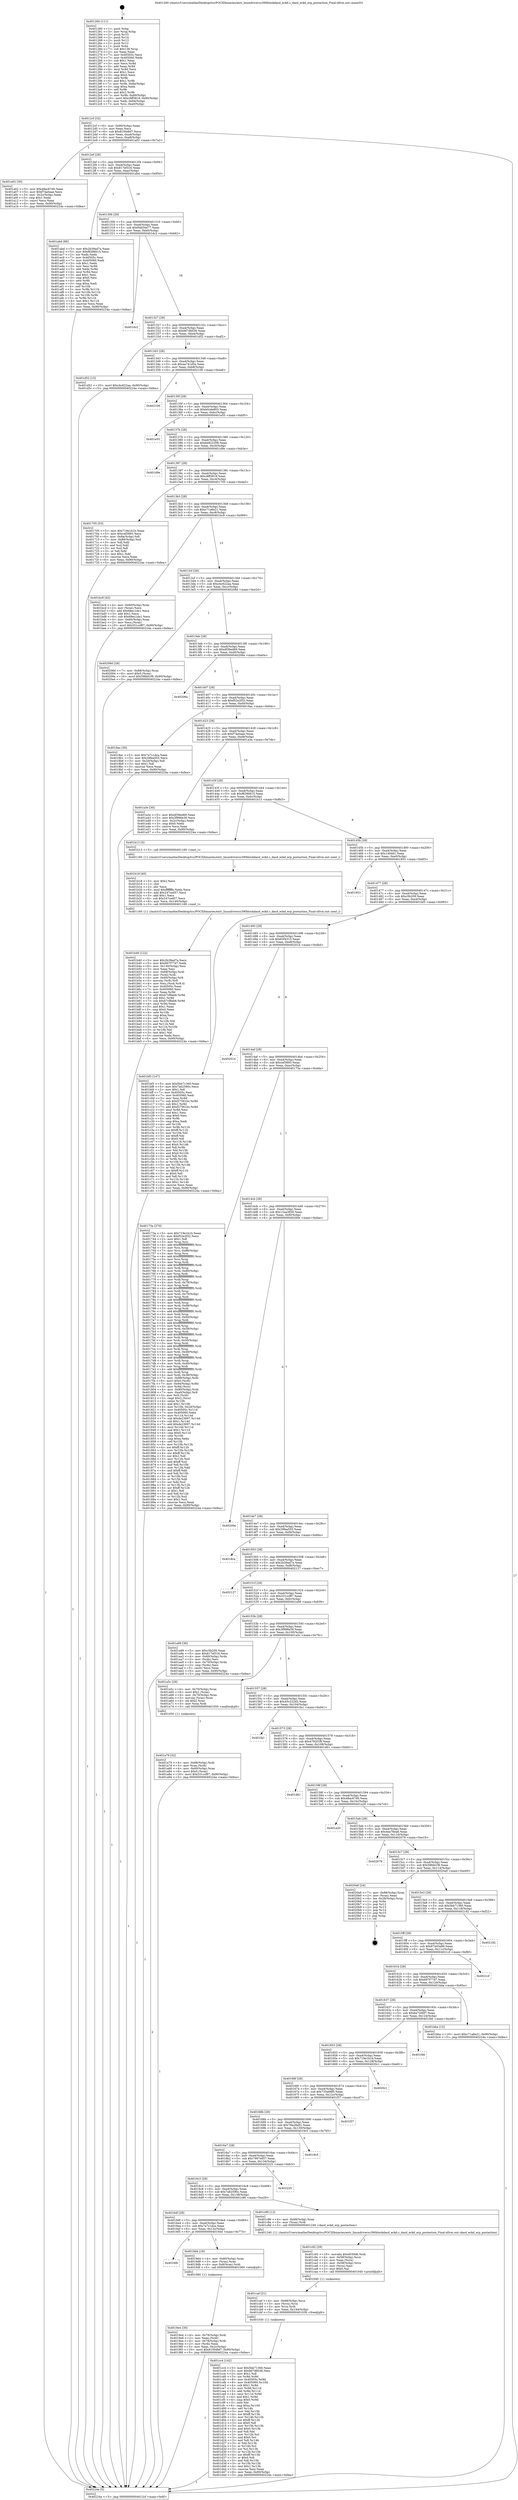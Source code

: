 digraph "0x401260" {
  label = "0x401260 (/mnt/c/Users/mathe/Desktop/tcc/POCII/binaries/extr_linuxdriverss390blockdasd_eckd.c_dasd_eckd_erp_postaction_Final-ollvm.out::main(0))"
  labelloc = "t"
  node[shape=record]

  Entry [label="",width=0.3,height=0.3,shape=circle,fillcolor=black,style=filled]
  "0x4012cf" [label="{
     0x4012cf [32]\l
     | [instrs]\l
     &nbsp;&nbsp;0x4012cf \<+6\>: mov -0x90(%rbp),%eax\l
     &nbsp;&nbsp;0x4012d5 \<+2\>: mov %eax,%ecx\l
     &nbsp;&nbsp;0x4012d7 \<+6\>: sub $0x8100dbf7,%ecx\l
     &nbsp;&nbsp;0x4012dd \<+6\>: mov %eax,-0xa4(%rbp)\l
     &nbsp;&nbsp;0x4012e3 \<+6\>: mov %ecx,-0xa8(%rbp)\l
     &nbsp;&nbsp;0x4012e9 \<+6\>: je 0000000000401a02 \<main+0x7a2\>\l
  }"]
  "0x401a02" [label="{
     0x401a02 [30]\l
     | [instrs]\l
     &nbsp;&nbsp;0x401a02 \<+5\>: mov $0x48ac67d0,%eax\l
     &nbsp;&nbsp;0x401a07 \<+5\>: mov $0xf74a0aae,%ecx\l
     &nbsp;&nbsp;0x401a0c \<+3\>: mov -0x2c(%rbp),%edx\l
     &nbsp;&nbsp;0x401a0f \<+3\>: cmp $0x1,%edx\l
     &nbsp;&nbsp;0x401a12 \<+3\>: cmovl %ecx,%eax\l
     &nbsp;&nbsp;0x401a15 \<+6\>: mov %eax,-0x90(%rbp)\l
     &nbsp;&nbsp;0x401a1b \<+5\>: jmp 000000000040224a \<main+0xfea\>\l
  }"]
  "0x4012ef" [label="{
     0x4012ef [28]\l
     | [instrs]\l
     &nbsp;&nbsp;0x4012ef \<+5\>: jmp 00000000004012f4 \<main+0x94\>\l
     &nbsp;&nbsp;0x4012f4 \<+6\>: mov -0xa4(%rbp),%eax\l
     &nbsp;&nbsp;0x4012fa \<+5\>: sub $0x817ef316,%eax\l
     &nbsp;&nbsp;0x4012ff \<+6\>: mov %eax,-0xac(%rbp)\l
     &nbsp;&nbsp;0x401305 \<+6\>: je 0000000000401abd \<main+0x85d\>\l
  }"]
  Exit [label="",width=0.3,height=0.3,shape=circle,fillcolor=black,style=filled,peripheries=2]
  "0x401abd" [label="{
     0x401abd [86]\l
     | [instrs]\l
     &nbsp;&nbsp;0x401abd \<+5\>: mov $0x2b39ad7a,%eax\l
     &nbsp;&nbsp;0x401ac2 \<+5\>: mov $0xf8286615,%ecx\l
     &nbsp;&nbsp;0x401ac7 \<+2\>: xor %edx,%edx\l
     &nbsp;&nbsp;0x401ac9 \<+7\>: mov 0x40505c,%esi\l
     &nbsp;&nbsp;0x401ad0 \<+7\>: mov 0x405060,%edi\l
     &nbsp;&nbsp;0x401ad7 \<+3\>: sub $0x1,%edx\l
     &nbsp;&nbsp;0x401ada \<+3\>: mov %esi,%r8d\l
     &nbsp;&nbsp;0x401add \<+3\>: add %edx,%r8d\l
     &nbsp;&nbsp;0x401ae0 \<+4\>: imul %r8d,%esi\l
     &nbsp;&nbsp;0x401ae4 \<+3\>: and $0x1,%esi\l
     &nbsp;&nbsp;0x401ae7 \<+3\>: cmp $0x0,%esi\l
     &nbsp;&nbsp;0x401aea \<+4\>: sete %r9b\l
     &nbsp;&nbsp;0x401aee \<+3\>: cmp $0xa,%edi\l
     &nbsp;&nbsp;0x401af1 \<+4\>: setl %r10b\l
     &nbsp;&nbsp;0x401af5 \<+3\>: mov %r9b,%r11b\l
     &nbsp;&nbsp;0x401af8 \<+3\>: and %r10b,%r11b\l
     &nbsp;&nbsp;0x401afb \<+3\>: xor %r10b,%r9b\l
     &nbsp;&nbsp;0x401afe \<+3\>: or %r9b,%r11b\l
     &nbsp;&nbsp;0x401b01 \<+4\>: test $0x1,%r11b\l
     &nbsp;&nbsp;0x401b05 \<+3\>: cmovne %ecx,%eax\l
     &nbsp;&nbsp;0x401b08 \<+6\>: mov %eax,-0x90(%rbp)\l
     &nbsp;&nbsp;0x401b0e \<+5\>: jmp 000000000040224a \<main+0xfea\>\l
  }"]
  "0x40130b" [label="{
     0x40130b [28]\l
     | [instrs]\l
     &nbsp;&nbsp;0x40130b \<+5\>: jmp 0000000000401310 \<main+0xb0\>\l
     &nbsp;&nbsp;0x401310 \<+6\>: mov -0xa4(%rbp),%eax\l
     &nbsp;&nbsp;0x401316 \<+5\>: sub $0x94d34477,%eax\l
     &nbsp;&nbsp;0x40131b \<+6\>: mov %eax,-0xb0(%rbp)\l
     &nbsp;&nbsp;0x401321 \<+6\>: je 0000000000401dc2 \<main+0xb62\>\l
  }"]
  "0x401cc4" [label="{
     0x401cc4 [142]\l
     | [instrs]\l
     &nbsp;&nbsp;0x401cc4 \<+5\>: mov $0x5bb71360,%eax\l
     &nbsp;&nbsp;0x401cc9 \<+5\>: mov $0x9d7d6036,%esi\l
     &nbsp;&nbsp;0x401cce \<+2\>: mov $0x1,%dl\l
     &nbsp;&nbsp;0x401cd0 \<+3\>: xor %r8d,%r8d\l
     &nbsp;&nbsp;0x401cd3 \<+8\>: mov 0x40505c,%r9d\l
     &nbsp;&nbsp;0x401cdb \<+8\>: mov 0x405060,%r10d\l
     &nbsp;&nbsp;0x401ce3 \<+4\>: sub $0x1,%r8d\l
     &nbsp;&nbsp;0x401ce7 \<+3\>: mov %r9d,%r11d\l
     &nbsp;&nbsp;0x401cea \<+3\>: add %r8d,%r11d\l
     &nbsp;&nbsp;0x401ced \<+4\>: imul %r11d,%r9d\l
     &nbsp;&nbsp;0x401cf1 \<+4\>: and $0x1,%r9d\l
     &nbsp;&nbsp;0x401cf5 \<+4\>: cmp $0x0,%r9d\l
     &nbsp;&nbsp;0x401cf9 \<+3\>: sete %bl\l
     &nbsp;&nbsp;0x401cfc \<+4\>: cmp $0xa,%r10d\l
     &nbsp;&nbsp;0x401d00 \<+4\>: setl %r14b\l
     &nbsp;&nbsp;0x401d04 \<+3\>: mov %bl,%r15b\l
     &nbsp;&nbsp;0x401d07 \<+4\>: xor $0xff,%r15b\l
     &nbsp;&nbsp;0x401d0b \<+3\>: mov %r14b,%r12b\l
     &nbsp;&nbsp;0x401d0e \<+4\>: xor $0xff,%r12b\l
     &nbsp;&nbsp;0x401d12 \<+3\>: xor $0x0,%dl\l
     &nbsp;&nbsp;0x401d15 \<+3\>: mov %r15b,%r13b\l
     &nbsp;&nbsp;0x401d18 \<+4\>: and $0x0,%r13b\l
     &nbsp;&nbsp;0x401d1c \<+2\>: and %dl,%bl\l
     &nbsp;&nbsp;0x401d1e \<+3\>: mov %r12b,%cl\l
     &nbsp;&nbsp;0x401d21 \<+3\>: and $0x0,%cl\l
     &nbsp;&nbsp;0x401d24 \<+3\>: and %dl,%r14b\l
     &nbsp;&nbsp;0x401d27 \<+3\>: or %bl,%r13b\l
     &nbsp;&nbsp;0x401d2a \<+3\>: or %r14b,%cl\l
     &nbsp;&nbsp;0x401d2d \<+3\>: xor %cl,%r13b\l
     &nbsp;&nbsp;0x401d30 \<+3\>: or %r12b,%r15b\l
     &nbsp;&nbsp;0x401d33 \<+4\>: xor $0xff,%r15b\l
     &nbsp;&nbsp;0x401d37 \<+3\>: or $0x0,%dl\l
     &nbsp;&nbsp;0x401d3a \<+3\>: and %dl,%r15b\l
     &nbsp;&nbsp;0x401d3d \<+3\>: or %r15b,%r13b\l
     &nbsp;&nbsp;0x401d40 \<+4\>: test $0x1,%r13b\l
     &nbsp;&nbsp;0x401d44 \<+3\>: cmovne %esi,%eax\l
     &nbsp;&nbsp;0x401d47 \<+6\>: mov %eax,-0x90(%rbp)\l
     &nbsp;&nbsp;0x401d4d \<+5\>: jmp 000000000040224a \<main+0xfea\>\l
  }"]
  "0x401dc2" [label="{
     0x401dc2\l
  }", style=dashed]
  "0x401327" [label="{
     0x401327 [28]\l
     | [instrs]\l
     &nbsp;&nbsp;0x401327 \<+5\>: jmp 000000000040132c \<main+0xcc\>\l
     &nbsp;&nbsp;0x40132c \<+6\>: mov -0xa4(%rbp),%eax\l
     &nbsp;&nbsp;0x401332 \<+5\>: sub $0x9d7d6036,%eax\l
     &nbsp;&nbsp;0x401337 \<+6\>: mov %eax,-0xb4(%rbp)\l
     &nbsp;&nbsp;0x40133d \<+6\>: je 0000000000401d52 \<main+0xaf2\>\l
  }"]
  "0x401caf" [label="{
     0x401caf [21]\l
     | [instrs]\l
     &nbsp;&nbsp;0x401caf \<+4\>: mov -0x68(%rbp),%rcx\l
     &nbsp;&nbsp;0x401cb3 \<+3\>: mov (%rcx),%rcx\l
     &nbsp;&nbsp;0x401cb6 \<+3\>: mov %rcx,%rdi\l
     &nbsp;&nbsp;0x401cb9 \<+6\>: mov %eax,-0x144(%rbp)\l
     &nbsp;&nbsp;0x401cbf \<+5\>: call 0000000000401030 \<free@plt\>\l
     | [calls]\l
     &nbsp;&nbsp;0x401030 \{1\} (unknown)\l
  }"]
  "0x401d52" [label="{
     0x401d52 [15]\l
     | [instrs]\l
     &nbsp;&nbsp;0x401d52 \<+10\>: movl $0xcbc622aa,-0x90(%rbp)\l
     &nbsp;&nbsp;0x401d5c \<+5\>: jmp 000000000040224a \<main+0xfea\>\l
  }"]
  "0x401343" [label="{
     0x401343 [28]\l
     | [instrs]\l
     &nbsp;&nbsp;0x401343 \<+5\>: jmp 0000000000401348 \<main+0xe8\>\l
     &nbsp;&nbsp;0x401348 \<+6\>: mov -0xa4(%rbp),%eax\l
     &nbsp;&nbsp;0x40134e \<+5\>: sub $0xaa741d5a,%eax\l
     &nbsp;&nbsp;0x401353 \<+6\>: mov %eax,-0xb8(%rbp)\l
     &nbsp;&nbsp;0x401359 \<+6\>: je 0000000000402106 \<main+0xea6\>\l
  }"]
  "0x401c92" [label="{
     0x401c92 [29]\l
     | [instrs]\l
     &nbsp;&nbsp;0x401c92 \<+10\>: movabs $0x4030d6,%rdi\l
     &nbsp;&nbsp;0x401c9c \<+4\>: mov -0x58(%rbp),%rcx\l
     &nbsp;&nbsp;0x401ca0 \<+2\>: mov %eax,(%rcx)\l
     &nbsp;&nbsp;0x401ca2 \<+4\>: mov -0x58(%rbp),%rcx\l
     &nbsp;&nbsp;0x401ca6 \<+2\>: mov (%rcx),%esi\l
     &nbsp;&nbsp;0x401ca8 \<+2\>: mov $0x0,%al\l
     &nbsp;&nbsp;0x401caa \<+5\>: call 0000000000401040 \<printf@plt\>\l
     | [calls]\l
     &nbsp;&nbsp;0x401040 \{1\} (unknown)\l
  }"]
  "0x402106" [label="{
     0x402106\l
  }", style=dashed]
  "0x40135f" [label="{
     0x40135f [28]\l
     | [instrs]\l
     &nbsp;&nbsp;0x40135f \<+5\>: jmp 0000000000401364 \<main+0x104\>\l
     &nbsp;&nbsp;0x401364 \<+6\>: mov -0xa4(%rbp),%eax\l
     &nbsp;&nbsp;0x40136a \<+5\>: sub $0xb0cde803,%eax\l
     &nbsp;&nbsp;0x40136f \<+6\>: mov %eax,-0xbc(%rbp)\l
     &nbsp;&nbsp;0x401375 \<+6\>: je 0000000000401e55 \<main+0xbf5\>\l
  }"]
  "0x401b40" [label="{
     0x401b40 [122]\l
     | [instrs]\l
     &nbsp;&nbsp;0x401b40 \<+5\>: mov $0x2b39ad7a,%ecx\l
     &nbsp;&nbsp;0x401b45 \<+5\>: mov $0x697f77d7,%edx\l
     &nbsp;&nbsp;0x401b4a \<+6\>: mov -0x140(%rbp),%esi\l
     &nbsp;&nbsp;0x401b50 \<+3\>: imul %eax,%esi\l
     &nbsp;&nbsp;0x401b53 \<+4\>: mov -0x68(%rbp),%rdi\l
     &nbsp;&nbsp;0x401b57 \<+3\>: mov (%rdi),%rdi\l
     &nbsp;&nbsp;0x401b5a \<+4\>: mov -0x60(%rbp),%r8\l
     &nbsp;&nbsp;0x401b5e \<+3\>: movslq (%r8),%r8\l
     &nbsp;&nbsp;0x401b61 \<+4\>: mov %esi,(%rdi,%r8,4)\l
     &nbsp;&nbsp;0x401b65 \<+7\>: mov 0x40505c,%eax\l
     &nbsp;&nbsp;0x401b6c \<+7\>: mov 0x405060,%esi\l
     &nbsp;&nbsp;0x401b73 \<+3\>: mov %eax,%r9d\l
     &nbsp;&nbsp;0x401b76 \<+7\>: add $0xb7cf8ab6,%r9d\l
     &nbsp;&nbsp;0x401b7d \<+4\>: sub $0x1,%r9d\l
     &nbsp;&nbsp;0x401b81 \<+7\>: sub $0xb7cf8ab6,%r9d\l
     &nbsp;&nbsp;0x401b88 \<+4\>: imul %r9d,%eax\l
     &nbsp;&nbsp;0x401b8c \<+3\>: and $0x1,%eax\l
     &nbsp;&nbsp;0x401b8f \<+3\>: cmp $0x0,%eax\l
     &nbsp;&nbsp;0x401b92 \<+4\>: sete %r10b\l
     &nbsp;&nbsp;0x401b96 \<+3\>: cmp $0xa,%esi\l
     &nbsp;&nbsp;0x401b99 \<+4\>: setl %r11b\l
     &nbsp;&nbsp;0x401b9d \<+3\>: mov %r10b,%bl\l
     &nbsp;&nbsp;0x401ba0 \<+3\>: and %r11b,%bl\l
     &nbsp;&nbsp;0x401ba3 \<+3\>: xor %r11b,%r10b\l
     &nbsp;&nbsp;0x401ba6 \<+3\>: or %r10b,%bl\l
     &nbsp;&nbsp;0x401ba9 \<+3\>: test $0x1,%bl\l
     &nbsp;&nbsp;0x401bac \<+3\>: cmovne %edx,%ecx\l
     &nbsp;&nbsp;0x401baf \<+6\>: mov %ecx,-0x90(%rbp)\l
     &nbsp;&nbsp;0x401bb5 \<+5\>: jmp 000000000040224a \<main+0xfea\>\l
  }"]
  "0x401e55" [label="{
     0x401e55\l
  }", style=dashed]
  "0x40137b" [label="{
     0x40137b [28]\l
     | [instrs]\l
     &nbsp;&nbsp;0x40137b \<+5\>: jmp 0000000000401380 \<main+0x120\>\l
     &nbsp;&nbsp;0x401380 \<+6\>: mov -0xa4(%rbp),%eax\l
     &nbsp;&nbsp;0x401386 \<+5\>: sub $0xbe822208,%eax\l
     &nbsp;&nbsp;0x40138b \<+6\>: mov %eax,-0xc0(%rbp)\l
     &nbsp;&nbsp;0x401391 \<+6\>: je 0000000000401d9e \<main+0xb3e\>\l
  }"]
  "0x401b18" [label="{
     0x401b18 [40]\l
     | [instrs]\l
     &nbsp;&nbsp;0x401b18 \<+5\>: mov $0x2,%ecx\l
     &nbsp;&nbsp;0x401b1d \<+1\>: cltd\l
     &nbsp;&nbsp;0x401b1e \<+2\>: idiv %ecx\l
     &nbsp;&nbsp;0x401b20 \<+6\>: imul $0xfffffffe,%edx,%ecx\l
     &nbsp;&nbsp;0x401b26 \<+6\>: add $0x247ced57,%ecx\l
     &nbsp;&nbsp;0x401b2c \<+3\>: add $0x1,%ecx\l
     &nbsp;&nbsp;0x401b2f \<+6\>: sub $0x247ced57,%ecx\l
     &nbsp;&nbsp;0x401b35 \<+6\>: mov %ecx,-0x140(%rbp)\l
     &nbsp;&nbsp;0x401b3b \<+5\>: call 0000000000401160 \<next_i\>\l
     | [calls]\l
     &nbsp;&nbsp;0x401160 \{1\} (/mnt/c/Users/mathe/Desktop/tcc/POCII/binaries/extr_linuxdriverss390blockdasd_eckd.c_dasd_eckd_erp_postaction_Final-ollvm.out::next_i)\l
  }"]
  "0x401d9e" [label="{
     0x401d9e\l
  }", style=dashed]
  "0x401397" [label="{
     0x401397 [28]\l
     | [instrs]\l
     &nbsp;&nbsp;0x401397 \<+5\>: jmp 000000000040139c \<main+0x13c\>\l
     &nbsp;&nbsp;0x40139c \<+6\>: mov -0xa4(%rbp),%eax\l
     &nbsp;&nbsp;0x4013a2 \<+5\>: sub $0xc6ff3818,%eax\l
     &nbsp;&nbsp;0x4013a7 \<+6\>: mov %eax,-0xc4(%rbp)\l
     &nbsp;&nbsp;0x4013ad \<+6\>: je 0000000000401705 \<main+0x4a5\>\l
  }"]
  "0x401a79" [label="{
     0x401a79 [32]\l
     | [instrs]\l
     &nbsp;&nbsp;0x401a79 \<+4\>: mov -0x68(%rbp),%rdi\l
     &nbsp;&nbsp;0x401a7d \<+3\>: mov %rax,(%rdi)\l
     &nbsp;&nbsp;0x401a80 \<+4\>: mov -0x60(%rbp),%rax\l
     &nbsp;&nbsp;0x401a84 \<+6\>: movl $0x0,(%rax)\l
     &nbsp;&nbsp;0x401a8a \<+10\>: movl $0x331ccf87,-0x90(%rbp)\l
     &nbsp;&nbsp;0x401a94 \<+5\>: jmp 000000000040224a \<main+0xfea\>\l
  }"]
  "0x401705" [label="{
     0x401705 [53]\l
     | [instrs]\l
     &nbsp;&nbsp;0x401705 \<+5\>: mov $0x719e1b1b,%eax\l
     &nbsp;&nbsp;0x40170a \<+5\>: mov $0xcef3893,%ecx\l
     &nbsp;&nbsp;0x40170f \<+6\>: mov -0x8a(%rbp),%dl\l
     &nbsp;&nbsp;0x401715 \<+7\>: mov -0x89(%rbp),%sil\l
     &nbsp;&nbsp;0x40171c \<+3\>: mov %dl,%dil\l
     &nbsp;&nbsp;0x40171f \<+3\>: and %sil,%dil\l
     &nbsp;&nbsp;0x401722 \<+3\>: xor %sil,%dl\l
     &nbsp;&nbsp;0x401725 \<+3\>: or %dl,%dil\l
     &nbsp;&nbsp;0x401728 \<+4\>: test $0x1,%dil\l
     &nbsp;&nbsp;0x40172c \<+3\>: cmovne %ecx,%eax\l
     &nbsp;&nbsp;0x40172f \<+6\>: mov %eax,-0x90(%rbp)\l
     &nbsp;&nbsp;0x401735 \<+5\>: jmp 000000000040224a \<main+0xfea\>\l
  }"]
  "0x4013b3" [label="{
     0x4013b3 [28]\l
     | [instrs]\l
     &nbsp;&nbsp;0x4013b3 \<+5\>: jmp 00000000004013b8 \<main+0x158\>\l
     &nbsp;&nbsp;0x4013b8 \<+6\>: mov -0xa4(%rbp),%eax\l
     &nbsp;&nbsp;0x4013be \<+5\>: sub $0xc71a6e21,%eax\l
     &nbsp;&nbsp;0x4013c3 \<+6\>: mov %eax,-0xc8(%rbp)\l
     &nbsp;&nbsp;0x4013c9 \<+6\>: je 0000000000401bc9 \<main+0x969\>\l
  }"]
  "0x40224a" [label="{
     0x40224a [5]\l
     | [instrs]\l
     &nbsp;&nbsp;0x40224a \<+5\>: jmp 00000000004012cf \<main+0x6f\>\l
  }"]
  "0x401260" [label="{
     0x401260 [111]\l
     | [instrs]\l
     &nbsp;&nbsp;0x401260 \<+1\>: push %rbp\l
     &nbsp;&nbsp;0x401261 \<+3\>: mov %rsp,%rbp\l
     &nbsp;&nbsp;0x401264 \<+2\>: push %r15\l
     &nbsp;&nbsp;0x401266 \<+2\>: push %r14\l
     &nbsp;&nbsp;0x401268 \<+2\>: push %r13\l
     &nbsp;&nbsp;0x40126a \<+2\>: push %r12\l
     &nbsp;&nbsp;0x40126c \<+1\>: push %rbx\l
     &nbsp;&nbsp;0x40126d \<+7\>: sub $0x138,%rsp\l
     &nbsp;&nbsp;0x401274 \<+2\>: xor %eax,%eax\l
     &nbsp;&nbsp;0x401276 \<+7\>: mov 0x40505c,%ecx\l
     &nbsp;&nbsp;0x40127d \<+7\>: mov 0x405060,%edx\l
     &nbsp;&nbsp;0x401284 \<+3\>: sub $0x1,%eax\l
     &nbsp;&nbsp;0x401287 \<+3\>: mov %ecx,%r8d\l
     &nbsp;&nbsp;0x40128a \<+3\>: add %eax,%r8d\l
     &nbsp;&nbsp;0x40128d \<+4\>: imul %r8d,%ecx\l
     &nbsp;&nbsp;0x401291 \<+3\>: and $0x1,%ecx\l
     &nbsp;&nbsp;0x401294 \<+3\>: cmp $0x0,%ecx\l
     &nbsp;&nbsp;0x401297 \<+4\>: sete %r9b\l
     &nbsp;&nbsp;0x40129b \<+4\>: and $0x1,%r9b\l
     &nbsp;&nbsp;0x40129f \<+7\>: mov %r9b,-0x8a(%rbp)\l
     &nbsp;&nbsp;0x4012a6 \<+3\>: cmp $0xa,%edx\l
     &nbsp;&nbsp;0x4012a9 \<+4\>: setl %r9b\l
     &nbsp;&nbsp;0x4012ad \<+4\>: and $0x1,%r9b\l
     &nbsp;&nbsp;0x4012b1 \<+7\>: mov %r9b,-0x89(%rbp)\l
     &nbsp;&nbsp;0x4012b8 \<+10\>: movl $0xc6ff3818,-0x90(%rbp)\l
     &nbsp;&nbsp;0x4012c2 \<+6\>: mov %edi,-0x94(%rbp)\l
     &nbsp;&nbsp;0x4012c8 \<+7\>: mov %rsi,-0xa0(%rbp)\l
  }"]
  "0x4019e4" [label="{
     0x4019e4 [30]\l
     | [instrs]\l
     &nbsp;&nbsp;0x4019e4 \<+4\>: mov -0x78(%rbp),%rdi\l
     &nbsp;&nbsp;0x4019e8 \<+2\>: mov %eax,(%rdi)\l
     &nbsp;&nbsp;0x4019ea \<+4\>: mov -0x78(%rbp),%rdi\l
     &nbsp;&nbsp;0x4019ee \<+2\>: mov (%rdi),%eax\l
     &nbsp;&nbsp;0x4019f0 \<+3\>: mov %eax,-0x2c(%rbp)\l
     &nbsp;&nbsp;0x4019f3 \<+10\>: movl $0x8100dbf7,-0x90(%rbp)\l
     &nbsp;&nbsp;0x4019fd \<+5\>: jmp 000000000040224a \<main+0xfea\>\l
  }"]
  "0x401bc9" [label="{
     0x401bc9 [42]\l
     | [instrs]\l
     &nbsp;&nbsp;0x401bc9 \<+4\>: mov -0x60(%rbp),%rax\l
     &nbsp;&nbsp;0x401bcd \<+2\>: mov (%rax),%ecx\l
     &nbsp;&nbsp;0x401bcf \<+6\>: add $0x69ec1de1,%ecx\l
     &nbsp;&nbsp;0x401bd5 \<+3\>: add $0x1,%ecx\l
     &nbsp;&nbsp;0x401bd8 \<+6\>: sub $0x69ec1de1,%ecx\l
     &nbsp;&nbsp;0x401bde \<+4\>: mov -0x60(%rbp),%rax\l
     &nbsp;&nbsp;0x401be2 \<+2\>: mov %ecx,(%rax)\l
     &nbsp;&nbsp;0x401be4 \<+10\>: movl $0x331ccf87,-0x90(%rbp)\l
     &nbsp;&nbsp;0x401bee \<+5\>: jmp 000000000040224a \<main+0xfea\>\l
  }"]
  "0x4013cf" [label="{
     0x4013cf [28]\l
     | [instrs]\l
     &nbsp;&nbsp;0x4013cf \<+5\>: jmp 00000000004013d4 \<main+0x174\>\l
     &nbsp;&nbsp;0x4013d4 \<+6\>: mov -0xa4(%rbp),%eax\l
     &nbsp;&nbsp;0x4013da \<+5\>: sub $0xcbc622aa,%eax\l
     &nbsp;&nbsp;0x4013df \<+6\>: mov %eax,-0xcc(%rbp)\l
     &nbsp;&nbsp;0x4013e5 \<+6\>: je 000000000040208d \<main+0xe2d\>\l
  }"]
  "0x4016fb" [label="{
     0x4016fb\l
  }", style=dashed]
  "0x40208d" [label="{
     0x40208d [28]\l
     | [instrs]\l
     &nbsp;&nbsp;0x40208d \<+7\>: mov -0x88(%rbp),%rax\l
     &nbsp;&nbsp;0x402094 \<+6\>: movl $0x0,(%rax)\l
     &nbsp;&nbsp;0x40209a \<+10\>: movl $0x59fdd1f9,-0x90(%rbp)\l
     &nbsp;&nbsp;0x4020a4 \<+5\>: jmp 000000000040224a \<main+0xfea\>\l
  }"]
  "0x4013eb" [label="{
     0x4013eb [28]\l
     | [instrs]\l
     &nbsp;&nbsp;0x4013eb \<+5\>: jmp 00000000004013f0 \<main+0x190\>\l
     &nbsp;&nbsp;0x4013f0 \<+6\>: mov -0xa4(%rbp),%eax\l
     &nbsp;&nbsp;0x4013f6 \<+5\>: sub $0xdf39ed69,%eax\l
     &nbsp;&nbsp;0x4013fb \<+6\>: mov %eax,-0xd0(%rbp)\l
     &nbsp;&nbsp;0x401401 \<+6\>: je 000000000040206a \<main+0xe0a\>\l
  }"]
  "0x4019d4" [label="{
     0x4019d4 [16]\l
     | [instrs]\l
     &nbsp;&nbsp;0x4019d4 \<+4\>: mov -0x80(%rbp),%rax\l
     &nbsp;&nbsp;0x4019d8 \<+3\>: mov (%rax),%rax\l
     &nbsp;&nbsp;0x4019db \<+4\>: mov 0x8(%rax),%rdi\l
     &nbsp;&nbsp;0x4019df \<+5\>: call 0000000000401060 \<atoi@plt\>\l
     | [calls]\l
     &nbsp;&nbsp;0x401060 \{1\} (unknown)\l
  }"]
  "0x40206a" [label="{
     0x40206a\l
  }", style=dashed]
  "0x401407" [label="{
     0x401407 [28]\l
     | [instrs]\l
     &nbsp;&nbsp;0x401407 \<+5\>: jmp 000000000040140c \<main+0x1ac\>\l
     &nbsp;&nbsp;0x40140c \<+6\>: mov -0xa4(%rbp),%eax\l
     &nbsp;&nbsp;0x401412 \<+5\>: sub $0xf52e2f32,%eax\l
     &nbsp;&nbsp;0x401417 \<+6\>: mov %eax,-0xd4(%rbp)\l
     &nbsp;&nbsp;0x40141d \<+6\>: je 00000000004018ac \<main+0x64c\>\l
  }"]
  "0x4016df" [label="{
     0x4016df [28]\l
     | [instrs]\l
     &nbsp;&nbsp;0x4016df \<+5\>: jmp 00000000004016e4 \<main+0x484\>\l
     &nbsp;&nbsp;0x4016e4 \<+6\>: mov -0xa4(%rbp),%eax\l
     &nbsp;&nbsp;0x4016ea \<+5\>: sub $0x7a7c1dca,%eax\l
     &nbsp;&nbsp;0x4016ef \<+6\>: mov %eax,-0x13c(%rbp)\l
     &nbsp;&nbsp;0x4016f5 \<+6\>: je 00000000004019d4 \<main+0x774\>\l
  }"]
  "0x4018ac" [label="{
     0x4018ac [30]\l
     | [instrs]\l
     &nbsp;&nbsp;0x4018ac \<+5\>: mov $0x7a7c1dca,%eax\l
     &nbsp;&nbsp;0x4018b1 \<+5\>: mov $0x29fea555,%ecx\l
     &nbsp;&nbsp;0x4018b6 \<+3\>: mov -0x2d(%rbp),%dl\l
     &nbsp;&nbsp;0x4018b9 \<+3\>: test $0x1,%dl\l
     &nbsp;&nbsp;0x4018bc \<+3\>: cmovne %ecx,%eax\l
     &nbsp;&nbsp;0x4018bf \<+6\>: mov %eax,-0x90(%rbp)\l
     &nbsp;&nbsp;0x4018c5 \<+5\>: jmp 000000000040224a \<main+0xfea\>\l
  }"]
  "0x401423" [label="{
     0x401423 [28]\l
     | [instrs]\l
     &nbsp;&nbsp;0x401423 \<+5\>: jmp 0000000000401428 \<main+0x1c8\>\l
     &nbsp;&nbsp;0x401428 \<+6\>: mov -0xa4(%rbp),%eax\l
     &nbsp;&nbsp;0x40142e \<+5\>: sub $0xf74a0aae,%eax\l
     &nbsp;&nbsp;0x401433 \<+6\>: mov %eax,-0xd8(%rbp)\l
     &nbsp;&nbsp;0x401439 \<+6\>: je 0000000000401a3e \<main+0x7de\>\l
  }"]
  "0x401c86" [label="{
     0x401c86 [12]\l
     | [instrs]\l
     &nbsp;&nbsp;0x401c86 \<+4\>: mov -0x68(%rbp),%rax\l
     &nbsp;&nbsp;0x401c8a \<+3\>: mov (%rax),%rdi\l
     &nbsp;&nbsp;0x401c8d \<+5\>: call 0000000000401240 \<dasd_eckd_erp_postaction\>\l
     | [calls]\l
     &nbsp;&nbsp;0x401240 \{1\} (/mnt/c/Users/mathe/Desktop/tcc/POCII/binaries/extr_linuxdriverss390blockdasd_eckd.c_dasd_eckd_erp_postaction_Final-ollvm.out::dasd_eckd_erp_postaction)\l
  }"]
  "0x401a3e" [label="{
     0x401a3e [30]\l
     | [instrs]\l
     &nbsp;&nbsp;0x401a3e \<+5\>: mov $0xdf39ed69,%eax\l
     &nbsp;&nbsp;0x401a43 \<+5\>: mov $0x3f996e39,%ecx\l
     &nbsp;&nbsp;0x401a48 \<+3\>: mov -0x2c(%rbp),%edx\l
     &nbsp;&nbsp;0x401a4b \<+3\>: cmp $0x0,%edx\l
     &nbsp;&nbsp;0x401a4e \<+3\>: cmove %ecx,%eax\l
     &nbsp;&nbsp;0x401a51 \<+6\>: mov %eax,-0x90(%rbp)\l
     &nbsp;&nbsp;0x401a57 \<+5\>: jmp 000000000040224a \<main+0xfea\>\l
  }"]
  "0x40143f" [label="{
     0x40143f [28]\l
     | [instrs]\l
     &nbsp;&nbsp;0x40143f \<+5\>: jmp 0000000000401444 \<main+0x1e4\>\l
     &nbsp;&nbsp;0x401444 \<+6\>: mov -0xa4(%rbp),%eax\l
     &nbsp;&nbsp;0x40144a \<+5\>: sub $0xf8286615,%eax\l
     &nbsp;&nbsp;0x40144f \<+6\>: mov %eax,-0xdc(%rbp)\l
     &nbsp;&nbsp;0x401455 \<+6\>: je 0000000000401b13 \<main+0x8b3\>\l
  }"]
  "0x4016c3" [label="{
     0x4016c3 [28]\l
     | [instrs]\l
     &nbsp;&nbsp;0x4016c3 \<+5\>: jmp 00000000004016c8 \<main+0x468\>\l
     &nbsp;&nbsp;0x4016c8 \<+6\>: mov -0xa4(%rbp),%eax\l
     &nbsp;&nbsp;0x4016ce \<+5\>: sub $0x7a62590c,%eax\l
     &nbsp;&nbsp;0x4016d3 \<+6\>: mov %eax,-0x138(%rbp)\l
     &nbsp;&nbsp;0x4016d9 \<+6\>: je 0000000000401c86 \<main+0xa26\>\l
  }"]
  "0x401b13" [label="{
     0x401b13 [5]\l
     | [instrs]\l
     &nbsp;&nbsp;0x401b13 \<+5\>: call 0000000000401160 \<next_i\>\l
     | [calls]\l
     &nbsp;&nbsp;0x401160 \{1\} (/mnt/c/Users/mathe/Desktop/tcc/POCII/binaries/extr_linuxdriverss390blockdasd_eckd.c_dasd_eckd_erp_postaction_Final-ollvm.out::next_i)\l
  }"]
  "0x40145b" [label="{
     0x40145b [28]\l
     | [instrs]\l
     &nbsp;&nbsp;0x40145b \<+5\>: jmp 0000000000401460 \<main+0x200\>\l
     &nbsp;&nbsp;0x401460 \<+6\>: mov -0xa4(%rbp),%eax\l
     &nbsp;&nbsp;0x401466 \<+5\>: sub $0x140dd1,%eax\l
     &nbsp;&nbsp;0x40146b \<+6\>: mov %eax,-0xe0(%rbp)\l
     &nbsp;&nbsp;0x401471 \<+6\>: je 0000000000401953 \<main+0x6f3\>\l
  }"]
  "0x402225" [label="{
     0x402225\l
  }", style=dashed]
  "0x401953" [label="{
     0x401953\l
  }", style=dashed]
  "0x401477" [label="{
     0x401477 [28]\l
     | [instrs]\l
     &nbsp;&nbsp;0x401477 \<+5\>: jmp 000000000040147c \<main+0x21c\>\l
     &nbsp;&nbsp;0x40147c \<+6\>: mov -0xa4(%rbp),%eax\l
     &nbsp;&nbsp;0x401482 \<+5\>: sub $0xc5b209,%eax\l
     &nbsp;&nbsp;0x401487 \<+6\>: mov %eax,-0xe4(%rbp)\l
     &nbsp;&nbsp;0x40148d \<+6\>: je 0000000000401bf3 \<main+0x993\>\l
  }"]
  "0x4016a7" [label="{
     0x4016a7 [28]\l
     | [instrs]\l
     &nbsp;&nbsp;0x4016a7 \<+5\>: jmp 00000000004016ac \<main+0x44c\>\l
     &nbsp;&nbsp;0x4016ac \<+6\>: mov -0xa4(%rbp),%eax\l
     &nbsp;&nbsp;0x4016b2 \<+5\>: sub $0x7997e657,%eax\l
     &nbsp;&nbsp;0x4016b7 \<+6\>: mov %eax,-0x134(%rbp)\l
     &nbsp;&nbsp;0x4016bd \<+6\>: je 0000000000402225 \<main+0xfc5\>\l
  }"]
  "0x401bf3" [label="{
     0x401bf3 [147]\l
     | [instrs]\l
     &nbsp;&nbsp;0x401bf3 \<+5\>: mov $0x5bb71360,%eax\l
     &nbsp;&nbsp;0x401bf8 \<+5\>: mov $0x7a62590c,%ecx\l
     &nbsp;&nbsp;0x401bfd \<+2\>: mov $0x1,%dl\l
     &nbsp;&nbsp;0x401bff \<+7\>: mov 0x40505c,%esi\l
     &nbsp;&nbsp;0x401c06 \<+7\>: mov 0x405060,%edi\l
     &nbsp;&nbsp;0x401c0d \<+3\>: mov %esi,%r8d\l
     &nbsp;&nbsp;0x401c10 \<+7\>: sub $0xf27561bc,%r8d\l
     &nbsp;&nbsp;0x401c17 \<+4\>: sub $0x1,%r8d\l
     &nbsp;&nbsp;0x401c1b \<+7\>: add $0xf27561bc,%r8d\l
     &nbsp;&nbsp;0x401c22 \<+4\>: imul %r8d,%esi\l
     &nbsp;&nbsp;0x401c26 \<+3\>: and $0x1,%esi\l
     &nbsp;&nbsp;0x401c29 \<+3\>: cmp $0x0,%esi\l
     &nbsp;&nbsp;0x401c2c \<+4\>: sete %r9b\l
     &nbsp;&nbsp;0x401c30 \<+3\>: cmp $0xa,%edi\l
     &nbsp;&nbsp;0x401c33 \<+4\>: setl %r10b\l
     &nbsp;&nbsp;0x401c37 \<+3\>: mov %r9b,%r11b\l
     &nbsp;&nbsp;0x401c3a \<+4\>: xor $0xff,%r11b\l
     &nbsp;&nbsp;0x401c3e \<+3\>: mov %r10b,%bl\l
     &nbsp;&nbsp;0x401c41 \<+3\>: xor $0xff,%bl\l
     &nbsp;&nbsp;0x401c44 \<+3\>: xor $0x0,%dl\l
     &nbsp;&nbsp;0x401c47 \<+3\>: mov %r11b,%r14b\l
     &nbsp;&nbsp;0x401c4a \<+4\>: and $0x0,%r14b\l
     &nbsp;&nbsp;0x401c4e \<+3\>: and %dl,%r9b\l
     &nbsp;&nbsp;0x401c51 \<+3\>: mov %bl,%r15b\l
     &nbsp;&nbsp;0x401c54 \<+4\>: and $0x0,%r15b\l
     &nbsp;&nbsp;0x401c58 \<+3\>: and %dl,%r10b\l
     &nbsp;&nbsp;0x401c5b \<+3\>: or %r9b,%r14b\l
     &nbsp;&nbsp;0x401c5e \<+3\>: or %r10b,%r15b\l
     &nbsp;&nbsp;0x401c61 \<+3\>: xor %r15b,%r14b\l
     &nbsp;&nbsp;0x401c64 \<+3\>: or %bl,%r11b\l
     &nbsp;&nbsp;0x401c67 \<+4\>: xor $0xff,%r11b\l
     &nbsp;&nbsp;0x401c6b \<+3\>: or $0x0,%dl\l
     &nbsp;&nbsp;0x401c6e \<+3\>: and %dl,%r11b\l
     &nbsp;&nbsp;0x401c71 \<+3\>: or %r11b,%r14b\l
     &nbsp;&nbsp;0x401c74 \<+4\>: test $0x1,%r14b\l
     &nbsp;&nbsp;0x401c78 \<+3\>: cmovne %ecx,%eax\l
     &nbsp;&nbsp;0x401c7b \<+6\>: mov %eax,-0x90(%rbp)\l
     &nbsp;&nbsp;0x401c81 \<+5\>: jmp 000000000040224a \<main+0xfea\>\l
  }"]
  "0x401493" [label="{
     0x401493 [28]\l
     | [instrs]\l
     &nbsp;&nbsp;0x401493 \<+5\>: jmp 0000000000401498 \<main+0x238\>\l
     &nbsp;&nbsp;0x401498 \<+6\>: mov -0xa4(%rbp),%eax\l
     &nbsp;&nbsp;0x40149e \<+5\>: sub $0x63f4315,%eax\l
     &nbsp;&nbsp;0x4014a3 \<+6\>: mov %eax,-0xe8(%rbp)\l
     &nbsp;&nbsp;0x4014a9 \<+6\>: je 000000000040201d \<main+0xdbd\>\l
  }"]
  "0x4019c5" [label="{
     0x4019c5\l
  }", style=dashed]
  "0x40201d" [label="{
     0x40201d\l
  }", style=dashed]
  "0x4014af" [label="{
     0x4014af [28]\l
     | [instrs]\l
     &nbsp;&nbsp;0x4014af \<+5\>: jmp 00000000004014b4 \<main+0x254\>\l
     &nbsp;&nbsp;0x4014b4 \<+6\>: mov -0xa4(%rbp),%eax\l
     &nbsp;&nbsp;0x4014ba \<+5\>: sub $0xcef3893,%eax\l
     &nbsp;&nbsp;0x4014bf \<+6\>: mov %eax,-0xec(%rbp)\l
     &nbsp;&nbsp;0x4014c5 \<+6\>: je 000000000040173a \<main+0x4da\>\l
  }"]
  "0x40168b" [label="{
     0x40168b [28]\l
     | [instrs]\l
     &nbsp;&nbsp;0x40168b \<+5\>: jmp 0000000000401690 \<main+0x430\>\l
     &nbsp;&nbsp;0x401690 \<+6\>: mov -0xa4(%rbp),%eax\l
     &nbsp;&nbsp;0x401696 \<+5\>: sub $0x78a28a91,%eax\l
     &nbsp;&nbsp;0x40169b \<+6\>: mov %eax,-0x130(%rbp)\l
     &nbsp;&nbsp;0x4016a1 \<+6\>: je 00000000004019c5 \<main+0x765\>\l
  }"]
  "0x40173a" [label="{
     0x40173a [370]\l
     | [instrs]\l
     &nbsp;&nbsp;0x40173a \<+5\>: mov $0x719e1b1b,%eax\l
     &nbsp;&nbsp;0x40173f \<+5\>: mov $0xf52e2f32,%ecx\l
     &nbsp;&nbsp;0x401744 \<+2\>: mov $0x1,%dl\l
     &nbsp;&nbsp;0x401746 \<+3\>: mov %rsp,%rsi\l
     &nbsp;&nbsp;0x401749 \<+4\>: add $0xfffffffffffffff0,%rsi\l
     &nbsp;&nbsp;0x40174d \<+3\>: mov %rsi,%rsp\l
     &nbsp;&nbsp;0x401750 \<+7\>: mov %rsi,-0x88(%rbp)\l
     &nbsp;&nbsp;0x401757 \<+3\>: mov %rsp,%rsi\l
     &nbsp;&nbsp;0x40175a \<+4\>: add $0xfffffffffffffff0,%rsi\l
     &nbsp;&nbsp;0x40175e \<+3\>: mov %rsi,%rsp\l
     &nbsp;&nbsp;0x401761 \<+3\>: mov %rsp,%rdi\l
     &nbsp;&nbsp;0x401764 \<+4\>: add $0xfffffffffffffff0,%rdi\l
     &nbsp;&nbsp;0x401768 \<+3\>: mov %rdi,%rsp\l
     &nbsp;&nbsp;0x40176b \<+4\>: mov %rdi,-0x80(%rbp)\l
     &nbsp;&nbsp;0x40176f \<+3\>: mov %rsp,%rdi\l
     &nbsp;&nbsp;0x401772 \<+4\>: add $0xfffffffffffffff0,%rdi\l
     &nbsp;&nbsp;0x401776 \<+3\>: mov %rdi,%rsp\l
     &nbsp;&nbsp;0x401779 \<+4\>: mov %rdi,-0x78(%rbp)\l
     &nbsp;&nbsp;0x40177d \<+3\>: mov %rsp,%rdi\l
     &nbsp;&nbsp;0x401780 \<+4\>: add $0xfffffffffffffff0,%rdi\l
     &nbsp;&nbsp;0x401784 \<+3\>: mov %rdi,%rsp\l
     &nbsp;&nbsp;0x401787 \<+4\>: mov %rdi,-0x70(%rbp)\l
     &nbsp;&nbsp;0x40178b \<+3\>: mov %rsp,%rdi\l
     &nbsp;&nbsp;0x40178e \<+4\>: add $0xfffffffffffffff0,%rdi\l
     &nbsp;&nbsp;0x401792 \<+3\>: mov %rdi,%rsp\l
     &nbsp;&nbsp;0x401795 \<+4\>: mov %rdi,-0x68(%rbp)\l
     &nbsp;&nbsp;0x401799 \<+3\>: mov %rsp,%rdi\l
     &nbsp;&nbsp;0x40179c \<+4\>: add $0xfffffffffffffff0,%rdi\l
     &nbsp;&nbsp;0x4017a0 \<+3\>: mov %rdi,%rsp\l
     &nbsp;&nbsp;0x4017a3 \<+4\>: mov %rdi,-0x60(%rbp)\l
     &nbsp;&nbsp;0x4017a7 \<+3\>: mov %rsp,%rdi\l
     &nbsp;&nbsp;0x4017aa \<+4\>: add $0xfffffffffffffff0,%rdi\l
     &nbsp;&nbsp;0x4017ae \<+3\>: mov %rdi,%rsp\l
     &nbsp;&nbsp;0x4017b1 \<+4\>: mov %rdi,-0x58(%rbp)\l
     &nbsp;&nbsp;0x4017b5 \<+3\>: mov %rsp,%rdi\l
     &nbsp;&nbsp;0x4017b8 \<+4\>: add $0xfffffffffffffff0,%rdi\l
     &nbsp;&nbsp;0x4017bc \<+3\>: mov %rdi,%rsp\l
     &nbsp;&nbsp;0x4017bf \<+4\>: mov %rdi,-0x50(%rbp)\l
     &nbsp;&nbsp;0x4017c3 \<+3\>: mov %rsp,%rdi\l
     &nbsp;&nbsp;0x4017c6 \<+4\>: add $0xfffffffffffffff0,%rdi\l
     &nbsp;&nbsp;0x4017ca \<+3\>: mov %rdi,%rsp\l
     &nbsp;&nbsp;0x4017cd \<+4\>: mov %rdi,-0x48(%rbp)\l
     &nbsp;&nbsp;0x4017d1 \<+3\>: mov %rsp,%rdi\l
     &nbsp;&nbsp;0x4017d4 \<+4\>: add $0xfffffffffffffff0,%rdi\l
     &nbsp;&nbsp;0x4017d8 \<+3\>: mov %rdi,%rsp\l
     &nbsp;&nbsp;0x4017db \<+4\>: mov %rdi,-0x40(%rbp)\l
     &nbsp;&nbsp;0x4017df \<+3\>: mov %rsp,%rdi\l
     &nbsp;&nbsp;0x4017e2 \<+4\>: add $0xfffffffffffffff0,%rdi\l
     &nbsp;&nbsp;0x4017e6 \<+3\>: mov %rdi,%rsp\l
     &nbsp;&nbsp;0x4017e9 \<+4\>: mov %rdi,-0x38(%rbp)\l
     &nbsp;&nbsp;0x4017ed \<+7\>: mov -0x88(%rbp),%rdi\l
     &nbsp;&nbsp;0x4017f4 \<+6\>: movl $0x0,(%rdi)\l
     &nbsp;&nbsp;0x4017fa \<+7\>: mov -0x94(%rbp),%r8d\l
     &nbsp;&nbsp;0x401801 \<+3\>: mov %r8d,(%rsi)\l
     &nbsp;&nbsp;0x401804 \<+4\>: mov -0x80(%rbp),%rdi\l
     &nbsp;&nbsp;0x401808 \<+7\>: mov -0xa0(%rbp),%r9\l
     &nbsp;&nbsp;0x40180f \<+3\>: mov %r9,(%rdi)\l
     &nbsp;&nbsp;0x401812 \<+3\>: cmpl $0x2,(%rsi)\l
     &nbsp;&nbsp;0x401815 \<+4\>: setne %r10b\l
     &nbsp;&nbsp;0x401819 \<+4\>: and $0x1,%r10b\l
     &nbsp;&nbsp;0x40181d \<+4\>: mov %r10b,-0x2d(%rbp)\l
     &nbsp;&nbsp;0x401821 \<+8\>: mov 0x40505c,%r11d\l
     &nbsp;&nbsp;0x401829 \<+7\>: mov 0x405060,%ebx\l
     &nbsp;&nbsp;0x401830 \<+3\>: mov %r11d,%r14d\l
     &nbsp;&nbsp;0x401833 \<+7\>: sub $0xde23697,%r14d\l
     &nbsp;&nbsp;0x40183a \<+4\>: sub $0x1,%r14d\l
     &nbsp;&nbsp;0x40183e \<+7\>: add $0xde23697,%r14d\l
     &nbsp;&nbsp;0x401845 \<+4\>: imul %r14d,%r11d\l
     &nbsp;&nbsp;0x401849 \<+4\>: and $0x1,%r11d\l
     &nbsp;&nbsp;0x40184d \<+4\>: cmp $0x0,%r11d\l
     &nbsp;&nbsp;0x401851 \<+4\>: sete %r10b\l
     &nbsp;&nbsp;0x401855 \<+3\>: cmp $0xa,%ebx\l
     &nbsp;&nbsp;0x401858 \<+4\>: setl %r15b\l
     &nbsp;&nbsp;0x40185c \<+3\>: mov %r10b,%r12b\l
     &nbsp;&nbsp;0x40185f \<+4\>: xor $0xff,%r12b\l
     &nbsp;&nbsp;0x401863 \<+3\>: mov %r15b,%r13b\l
     &nbsp;&nbsp;0x401866 \<+4\>: xor $0xff,%r13b\l
     &nbsp;&nbsp;0x40186a \<+3\>: xor $0x1,%dl\l
     &nbsp;&nbsp;0x40186d \<+3\>: mov %r12b,%sil\l
     &nbsp;&nbsp;0x401870 \<+4\>: and $0xff,%sil\l
     &nbsp;&nbsp;0x401874 \<+3\>: and %dl,%r10b\l
     &nbsp;&nbsp;0x401877 \<+3\>: mov %r13b,%dil\l
     &nbsp;&nbsp;0x40187a \<+4\>: and $0xff,%dil\l
     &nbsp;&nbsp;0x40187e \<+3\>: and %dl,%r15b\l
     &nbsp;&nbsp;0x401881 \<+3\>: or %r10b,%sil\l
     &nbsp;&nbsp;0x401884 \<+3\>: or %r15b,%dil\l
     &nbsp;&nbsp;0x401887 \<+3\>: xor %dil,%sil\l
     &nbsp;&nbsp;0x40188a \<+3\>: or %r13b,%r12b\l
     &nbsp;&nbsp;0x40188d \<+4\>: xor $0xff,%r12b\l
     &nbsp;&nbsp;0x401891 \<+3\>: or $0x1,%dl\l
     &nbsp;&nbsp;0x401894 \<+3\>: and %dl,%r12b\l
     &nbsp;&nbsp;0x401897 \<+3\>: or %r12b,%sil\l
     &nbsp;&nbsp;0x40189a \<+4\>: test $0x1,%sil\l
     &nbsp;&nbsp;0x40189e \<+3\>: cmovne %ecx,%eax\l
     &nbsp;&nbsp;0x4018a1 \<+6\>: mov %eax,-0x90(%rbp)\l
     &nbsp;&nbsp;0x4018a7 \<+5\>: jmp 000000000040224a \<main+0xfea\>\l
  }"]
  "0x4014cb" [label="{
     0x4014cb [28]\l
     | [instrs]\l
     &nbsp;&nbsp;0x4014cb \<+5\>: jmp 00000000004014d0 \<main+0x270\>\l
     &nbsp;&nbsp;0x4014d0 \<+6\>: mov -0xa4(%rbp),%eax\l
     &nbsp;&nbsp;0x4014d6 \<+5\>: sub $0x12aa3830,%eax\l
     &nbsp;&nbsp;0x4014db \<+6\>: mov %eax,-0xf0(%rbp)\l
     &nbsp;&nbsp;0x4014e1 \<+6\>: je 000000000040200e \<main+0xdae\>\l
  }"]
  "0x401f37" [label="{
     0x401f37\l
  }", style=dashed]
  "0x40166f" [label="{
     0x40166f [28]\l
     | [instrs]\l
     &nbsp;&nbsp;0x40166f \<+5\>: jmp 0000000000401674 \<main+0x414\>\l
     &nbsp;&nbsp;0x401674 \<+6\>: mov -0xa4(%rbp),%eax\l
     &nbsp;&nbsp;0x40167a \<+5\>: sub $0x735a68f5,%eax\l
     &nbsp;&nbsp;0x40167f \<+6\>: mov %eax,-0x12c(%rbp)\l
     &nbsp;&nbsp;0x401685 \<+6\>: je 0000000000401f37 \<main+0xcd7\>\l
  }"]
  "0x40200e" [label="{
     0x40200e\l
  }", style=dashed]
  "0x4014e7" [label="{
     0x4014e7 [28]\l
     | [instrs]\l
     &nbsp;&nbsp;0x4014e7 \<+5\>: jmp 00000000004014ec \<main+0x28c\>\l
     &nbsp;&nbsp;0x4014ec \<+6\>: mov -0xa4(%rbp),%eax\l
     &nbsp;&nbsp;0x4014f2 \<+5\>: sub $0x29fea555,%eax\l
     &nbsp;&nbsp;0x4014f7 \<+6\>: mov %eax,-0xf4(%rbp)\l
     &nbsp;&nbsp;0x4014fd \<+6\>: je 00000000004018ca \<main+0x66a\>\l
  }"]
  "0x4020c1" [label="{
     0x4020c1\l
  }", style=dashed]
  "0x4018ca" [label="{
     0x4018ca\l
  }", style=dashed]
  "0x401503" [label="{
     0x401503 [28]\l
     | [instrs]\l
     &nbsp;&nbsp;0x401503 \<+5\>: jmp 0000000000401508 \<main+0x2a8\>\l
     &nbsp;&nbsp;0x401508 \<+6\>: mov -0xa4(%rbp),%eax\l
     &nbsp;&nbsp;0x40150e \<+5\>: sub $0x2b39ad7a,%eax\l
     &nbsp;&nbsp;0x401513 \<+6\>: mov %eax,-0xf8(%rbp)\l
     &nbsp;&nbsp;0x401519 \<+6\>: je 0000000000402127 \<main+0xec7\>\l
  }"]
  "0x401653" [label="{
     0x401653 [28]\l
     | [instrs]\l
     &nbsp;&nbsp;0x401653 \<+5\>: jmp 0000000000401658 \<main+0x3f8\>\l
     &nbsp;&nbsp;0x401658 \<+6\>: mov -0xa4(%rbp),%eax\l
     &nbsp;&nbsp;0x40165e \<+5\>: sub $0x719e1b1b,%eax\l
     &nbsp;&nbsp;0x401663 \<+6\>: mov %eax,-0x128(%rbp)\l
     &nbsp;&nbsp;0x401669 \<+6\>: je 00000000004020c1 \<main+0xe61\>\l
  }"]
  "0x402127" [label="{
     0x402127\l
  }", style=dashed]
  "0x40151f" [label="{
     0x40151f [28]\l
     | [instrs]\l
     &nbsp;&nbsp;0x40151f \<+5\>: jmp 0000000000401524 \<main+0x2c4\>\l
     &nbsp;&nbsp;0x401524 \<+6\>: mov -0xa4(%rbp),%eax\l
     &nbsp;&nbsp;0x40152a \<+5\>: sub $0x331ccf87,%eax\l
     &nbsp;&nbsp;0x40152f \<+6\>: mov %eax,-0xfc(%rbp)\l
     &nbsp;&nbsp;0x401535 \<+6\>: je 0000000000401a99 \<main+0x839\>\l
  }"]
  "0x401f46" [label="{
     0x401f46\l
  }", style=dashed]
  "0x401a99" [label="{
     0x401a99 [36]\l
     | [instrs]\l
     &nbsp;&nbsp;0x401a99 \<+5\>: mov $0xc5b209,%eax\l
     &nbsp;&nbsp;0x401a9e \<+5\>: mov $0x817ef316,%ecx\l
     &nbsp;&nbsp;0x401aa3 \<+4\>: mov -0x60(%rbp),%rdx\l
     &nbsp;&nbsp;0x401aa7 \<+2\>: mov (%rdx),%esi\l
     &nbsp;&nbsp;0x401aa9 \<+4\>: mov -0x70(%rbp),%rdx\l
     &nbsp;&nbsp;0x401aad \<+2\>: cmp (%rdx),%esi\l
     &nbsp;&nbsp;0x401aaf \<+3\>: cmovl %ecx,%eax\l
     &nbsp;&nbsp;0x401ab2 \<+6\>: mov %eax,-0x90(%rbp)\l
     &nbsp;&nbsp;0x401ab8 \<+5\>: jmp 000000000040224a \<main+0xfea\>\l
  }"]
  "0x40153b" [label="{
     0x40153b [28]\l
     | [instrs]\l
     &nbsp;&nbsp;0x40153b \<+5\>: jmp 0000000000401540 \<main+0x2e0\>\l
     &nbsp;&nbsp;0x401540 \<+6\>: mov -0xa4(%rbp),%eax\l
     &nbsp;&nbsp;0x401546 \<+5\>: sub $0x3f996e39,%eax\l
     &nbsp;&nbsp;0x40154b \<+6\>: mov %eax,-0x100(%rbp)\l
     &nbsp;&nbsp;0x401551 \<+6\>: je 0000000000401a5c \<main+0x7fc\>\l
  }"]
  "0x401637" [label="{
     0x401637 [28]\l
     | [instrs]\l
     &nbsp;&nbsp;0x401637 \<+5\>: jmp 000000000040163c \<main+0x3dc\>\l
     &nbsp;&nbsp;0x40163c \<+6\>: mov -0xa4(%rbp),%eax\l
     &nbsp;&nbsp;0x401642 \<+5\>: sub $0x6a7200f7,%eax\l
     &nbsp;&nbsp;0x401647 \<+6\>: mov %eax,-0x124(%rbp)\l
     &nbsp;&nbsp;0x40164d \<+6\>: je 0000000000401f46 \<main+0xce6\>\l
  }"]
  "0x401a5c" [label="{
     0x401a5c [29]\l
     | [instrs]\l
     &nbsp;&nbsp;0x401a5c \<+4\>: mov -0x70(%rbp),%rax\l
     &nbsp;&nbsp;0x401a60 \<+6\>: movl $0x1,(%rax)\l
     &nbsp;&nbsp;0x401a66 \<+4\>: mov -0x70(%rbp),%rax\l
     &nbsp;&nbsp;0x401a6a \<+3\>: movslq (%rax),%rax\l
     &nbsp;&nbsp;0x401a6d \<+4\>: shl $0x2,%rax\l
     &nbsp;&nbsp;0x401a71 \<+3\>: mov %rax,%rdi\l
     &nbsp;&nbsp;0x401a74 \<+5\>: call 0000000000401050 \<malloc@plt\>\l
     | [calls]\l
     &nbsp;&nbsp;0x401050 \{1\} (unknown)\l
  }"]
  "0x401557" [label="{
     0x401557 [28]\l
     | [instrs]\l
     &nbsp;&nbsp;0x401557 \<+5\>: jmp 000000000040155c \<main+0x2fc\>\l
     &nbsp;&nbsp;0x40155c \<+6\>: mov -0xa4(%rbp),%eax\l
     &nbsp;&nbsp;0x401562 \<+5\>: sub $0x45c222d2,%eax\l
     &nbsp;&nbsp;0x401567 \<+6\>: mov %eax,-0x104(%rbp)\l
     &nbsp;&nbsp;0x40156d \<+6\>: je 0000000000401fa1 \<main+0xd41\>\l
  }"]
  "0x401bba" [label="{
     0x401bba [15]\l
     | [instrs]\l
     &nbsp;&nbsp;0x401bba \<+10\>: movl $0xc71a6e21,-0x90(%rbp)\l
     &nbsp;&nbsp;0x401bc4 \<+5\>: jmp 000000000040224a \<main+0xfea\>\l
  }"]
  "0x401fa1" [label="{
     0x401fa1\l
  }", style=dashed]
  "0x401573" [label="{
     0x401573 [28]\l
     | [instrs]\l
     &nbsp;&nbsp;0x401573 \<+5\>: jmp 0000000000401578 \<main+0x318\>\l
     &nbsp;&nbsp;0x401578 \<+6\>: mov -0xa4(%rbp),%eax\l
     &nbsp;&nbsp;0x40157e \<+5\>: sub $0x4792f1f9,%eax\l
     &nbsp;&nbsp;0x401583 \<+6\>: mov %eax,-0x108(%rbp)\l
     &nbsp;&nbsp;0x401589 \<+6\>: je 0000000000401d61 \<main+0xb01\>\l
  }"]
  "0x40161b" [label="{
     0x40161b [28]\l
     | [instrs]\l
     &nbsp;&nbsp;0x40161b \<+5\>: jmp 0000000000401620 \<main+0x3c0\>\l
     &nbsp;&nbsp;0x401620 \<+6\>: mov -0xa4(%rbp),%eax\l
     &nbsp;&nbsp;0x401626 \<+5\>: sub $0x697f77d7,%eax\l
     &nbsp;&nbsp;0x40162b \<+6\>: mov %eax,-0x120(%rbp)\l
     &nbsp;&nbsp;0x401631 \<+6\>: je 0000000000401bba \<main+0x95a\>\l
  }"]
  "0x401d61" [label="{
     0x401d61\l
  }", style=dashed]
  "0x40158f" [label="{
     0x40158f [28]\l
     | [instrs]\l
     &nbsp;&nbsp;0x40158f \<+5\>: jmp 0000000000401594 \<main+0x334\>\l
     &nbsp;&nbsp;0x401594 \<+6\>: mov -0xa4(%rbp),%eax\l
     &nbsp;&nbsp;0x40159a \<+5\>: sub $0x48ac67d0,%eax\l
     &nbsp;&nbsp;0x40159f \<+6\>: mov %eax,-0x10c(%rbp)\l
     &nbsp;&nbsp;0x4015a5 \<+6\>: je 0000000000401a20 \<main+0x7c0\>\l
  }"]
  "0x4021cf" [label="{
     0x4021cf\l
  }", style=dashed]
  "0x401a20" [label="{
     0x401a20\l
  }", style=dashed]
  "0x4015ab" [label="{
     0x4015ab [28]\l
     | [instrs]\l
     &nbsp;&nbsp;0x4015ab \<+5\>: jmp 00000000004015b0 \<main+0x350\>\l
     &nbsp;&nbsp;0x4015b0 \<+6\>: mov -0xa4(%rbp),%eax\l
     &nbsp;&nbsp;0x4015b6 \<+5\>: sub $0x4ea78ea6,%eax\l
     &nbsp;&nbsp;0x4015bb \<+6\>: mov %eax,-0x110(%rbp)\l
     &nbsp;&nbsp;0x4015c1 \<+6\>: je 0000000000402079 \<main+0xe19\>\l
  }"]
  "0x4015ff" [label="{
     0x4015ff [28]\l
     | [instrs]\l
     &nbsp;&nbsp;0x4015ff \<+5\>: jmp 0000000000401604 \<main+0x3a4\>\l
     &nbsp;&nbsp;0x401604 \<+6\>: mov -0xa4(%rbp),%eax\l
     &nbsp;&nbsp;0x40160a \<+5\>: sub $0x67443a99,%eax\l
     &nbsp;&nbsp;0x40160f \<+6\>: mov %eax,-0x11c(%rbp)\l
     &nbsp;&nbsp;0x401615 \<+6\>: je 00000000004021cf \<main+0xf6f\>\l
  }"]
  "0x402079" [label="{
     0x402079\l
  }", style=dashed]
  "0x4015c7" [label="{
     0x4015c7 [28]\l
     | [instrs]\l
     &nbsp;&nbsp;0x4015c7 \<+5\>: jmp 00000000004015cc \<main+0x36c\>\l
     &nbsp;&nbsp;0x4015cc \<+6\>: mov -0xa4(%rbp),%eax\l
     &nbsp;&nbsp;0x4015d2 \<+5\>: sub $0x59fdd1f9,%eax\l
     &nbsp;&nbsp;0x4015d7 \<+6\>: mov %eax,-0x114(%rbp)\l
     &nbsp;&nbsp;0x4015dd \<+6\>: je 00000000004020a9 \<main+0xe49\>\l
  }"]
  "0x402182" [label="{
     0x402182\l
  }", style=dashed]
  "0x4020a9" [label="{
     0x4020a9 [24]\l
     | [instrs]\l
     &nbsp;&nbsp;0x4020a9 \<+7\>: mov -0x88(%rbp),%rax\l
     &nbsp;&nbsp;0x4020b0 \<+2\>: mov (%rax),%eax\l
     &nbsp;&nbsp;0x4020b2 \<+4\>: lea -0x28(%rbp),%rsp\l
     &nbsp;&nbsp;0x4020b6 \<+1\>: pop %rbx\l
     &nbsp;&nbsp;0x4020b7 \<+2\>: pop %r12\l
     &nbsp;&nbsp;0x4020b9 \<+2\>: pop %r13\l
     &nbsp;&nbsp;0x4020bb \<+2\>: pop %r14\l
     &nbsp;&nbsp;0x4020bd \<+2\>: pop %r15\l
     &nbsp;&nbsp;0x4020bf \<+1\>: pop %rbp\l
     &nbsp;&nbsp;0x4020c0 \<+1\>: ret\l
  }"]
  "0x4015e3" [label="{
     0x4015e3 [28]\l
     | [instrs]\l
     &nbsp;&nbsp;0x4015e3 \<+5\>: jmp 00000000004015e8 \<main+0x388\>\l
     &nbsp;&nbsp;0x4015e8 \<+6\>: mov -0xa4(%rbp),%eax\l
     &nbsp;&nbsp;0x4015ee \<+5\>: sub $0x5bb71360,%eax\l
     &nbsp;&nbsp;0x4015f3 \<+6\>: mov %eax,-0x118(%rbp)\l
     &nbsp;&nbsp;0x4015f9 \<+6\>: je 0000000000402182 \<main+0xf22\>\l
  }"]
  Entry -> "0x401260" [label=" 1"]
  "0x4012cf" -> "0x401a02" [label=" 1"]
  "0x4012cf" -> "0x4012ef" [label=" 17"]
  "0x4020a9" -> Exit [label=" 1"]
  "0x4012ef" -> "0x401abd" [label=" 1"]
  "0x4012ef" -> "0x40130b" [label=" 16"]
  "0x40208d" -> "0x40224a" [label=" 1"]
  "0x40130b" -> "0x401dc2" [label=" 0"]
  "0x40130b" -> "0x401327" [label=" 16"]
  "0x401d52" -> "0x40224a" [label=" 1"]
  "0x401327" -> "0x401d52" [label=" 1"]
  "0x401327" -> "0x401343" [label=" 15"]
  "0x401cc4" -> "0x40224a" [label=" 1"]
  "0x401343" -> "0x402106" [label=" 0"]
  "0x401343" -> "0x40135f" [label=" 15"]
  "0x401caf" -> "0x401cc4" [label=" 1"]
  "0x40135f" -> "0x401e55" [label=" 0"]
  "0x40135f" -> "0x40137b" [label=" 15"]
  "0x401c92" -> "0x401caf" [label=" 1"]
  "0x40137b" -> "0x401d9e" [label=" 0"]
  "0x40137b" -> "0x401397" [label=" 15"]
  "0x401c86" -> "0x401c92" [label=" 1"]
  "0x401397" -> "0x401705" [label=" 1"]
  "0x401397" -> "0x4013b3" [label=" 14"]
  "0x401705" -> "0x40224a" [label=" 1"]
  "0x401260" -> "0x4012cf" [label=" 1"]
  "0x40224a" -> "0x4012cf" [label=" 17"]
  "0x401bf3" -> "0x40224a" [label=" 1"]
  "0x4013b3" -> "0x401bc9" [label=" 1"]
  "0x4013b3" -> "0x4013cf" [label=" 13"]
  "0x401bc9" -> "0x40224a" [label=" 1"]
  "0x4013cf" -> "0x40208d" [label=" 1"]
  "0x4013cf" -> "0x4013eb" [label=" 12"]
  "0x401bba" -> "0x40224a" [label=" 1"]
  "0x4013eb" -> "0x40206a" [label=" 0"]
  "0x4013eb" -> "0x401407" [label=" 12"]
  "0x401b40" -> "0x40224a" [label=" 1"]
  "0x401407" -> "0x4018ac" [label=" 1"]
  "0x401407" -> "0x401423" [label=" 11"]
  "0x401b13" -> "0x401b18" [label=" 1"]
  "0x401423" -> "0x401a3e" [label=" 1"]
  "0x401423" -> "0x40143f" [label=" 10"]
  "0x401abd" -> "0x40224a" [label=" 1"]
  "0x40143f" -> "0x401b13" [label=" 1"]
  "0x40143f" -> "0x40145b" [label=" 9"]
  "0x401a79" -> "0x40224a" [label=" 1"]
  "0x40145b" -> "0x401953" [label=" 0"]
  "0x40145b" -> "0x401477" [label=" 9"]
  "0x401a5c" -> "0x401a79" [label=" 1"]
  "0x401477" -> "0x401bf3" [label=" 1"]
  "0x401477" -> "0x401493" [label=" 8"]
  "0x401a02" -> "0x40224a" [label=" 1"]
  "0x401493" -> "0x40201d" [label=" 0"]
  "0x401493" -> "0x4014af" [label=" 8"]
  "0x4019e4" -> "0x40224a" [label=" 1"]
  "0x4014af" -> "0x40173a" [label=" 1"]
  "0x4014af" -> "0x4014cb" [label=" 7"]
  "0x4016df" -> "0x4016fb" [label=" 0"]
  "0x40173a" -> "0x40224a" [label=" 1"]
  "0x4018ac" -> "0x40224a" [label=" 1"]
  "0x4016df" -> "0x4019d4" [label=" 1"]
  "0x4014cb" -> "0x40200e" [label=" 0"]
  "0x4014cb" -> "0x4014e7" [label=" 7"]
  "0x4016c3" -> "0x4016df" [label=" 1"]
  "0x4014e7" -> "0x4018ca" [label=" 0"]
  "0x4014e7" -> "0x401503" [label=" 7"]
  "0x4016c3" -> "0x401c86" [label=" 1"]
  "0x401503" -> "0x402127" [label=" 0"]
  "0x401503" -> "0x40151f" [label=" 7"]
  "0x4016a7" -> "0x4016c3" [label=" 2"]
  "0x40151f" -> "0x401a99" [label=" 2"]
  "0x40151f" -> "0x40153b" [label=" 5"]
  "0x4016a7" -> "0x402225" [label=" 0"]
  "0x40153b" -> "0x401a5c" [label=" 1"]
  "0x40153b" -> "0x401557" [label=" 4"]
  "0x40168b" -> "0x4016a7" [label=" 2"]
  "0x401557" -> "0x401fa1" [label=" 0"]
  "0x401557" -> "0x401573" [label=" 4"]
  "0x40168b" -> "0x4019c5" [label=" 0"]
  "0x401573" -> "0x401d61" [label=" 0"]
  "0x401573" -> "0x40158f" [label=" 4"]
  "0x40166f" -> "0x40168b" [label=" 2"]
  "0x40158f" -> "0x401a20" [label=" 0"]
  "0x40158f" -> "0x4015ab" [label=" 4"]
  "0x40166f" -> "0x401f37" [label=" 0"]
  "0x4015ab" -> "0x402079" [label=" 0"]
  "0x4015ab" -> "0x4015c7" [label=" 4"]
  "0x401653" -> "0x40166f" [label=" 2"]
  "0x4015c7" -> "0x4020a9" [label=" 1"]
  "0x4015c7" -> "0x4015e3" [label=" 3"]
  "0x401653" -> "0x4020c1" [label=" 0"]
  "0x4015e3" -> "0x402182" [label=" 0"]
  "0x4015e3" -> "0x4015ff" [label=" 3"]
  "0x401b18" -> "0x401b40" [label=" 1"]
  "0x4015ff" -> "0x4021cf" [label=" 0"]
  "0x4015ff" -> "0x40161b" [label=" 3"]
  "0x4019d4" -> "0x4019e4" [label=" 1"]
  "0x40161b" -> "0x401bba" [label=" 1"]
  "0x40161b" -> "0x401637" [label=" 2"]
  "0x401a3e" -> "0x40224a" [label=" 1"]
  "0x401637" -> "0x401f46" [label=" 0"]
  "0x401637" -> "0x401653" [label=" 2"]
  "0x401a99" -> "0x40224a" [label=" 2"]
}
